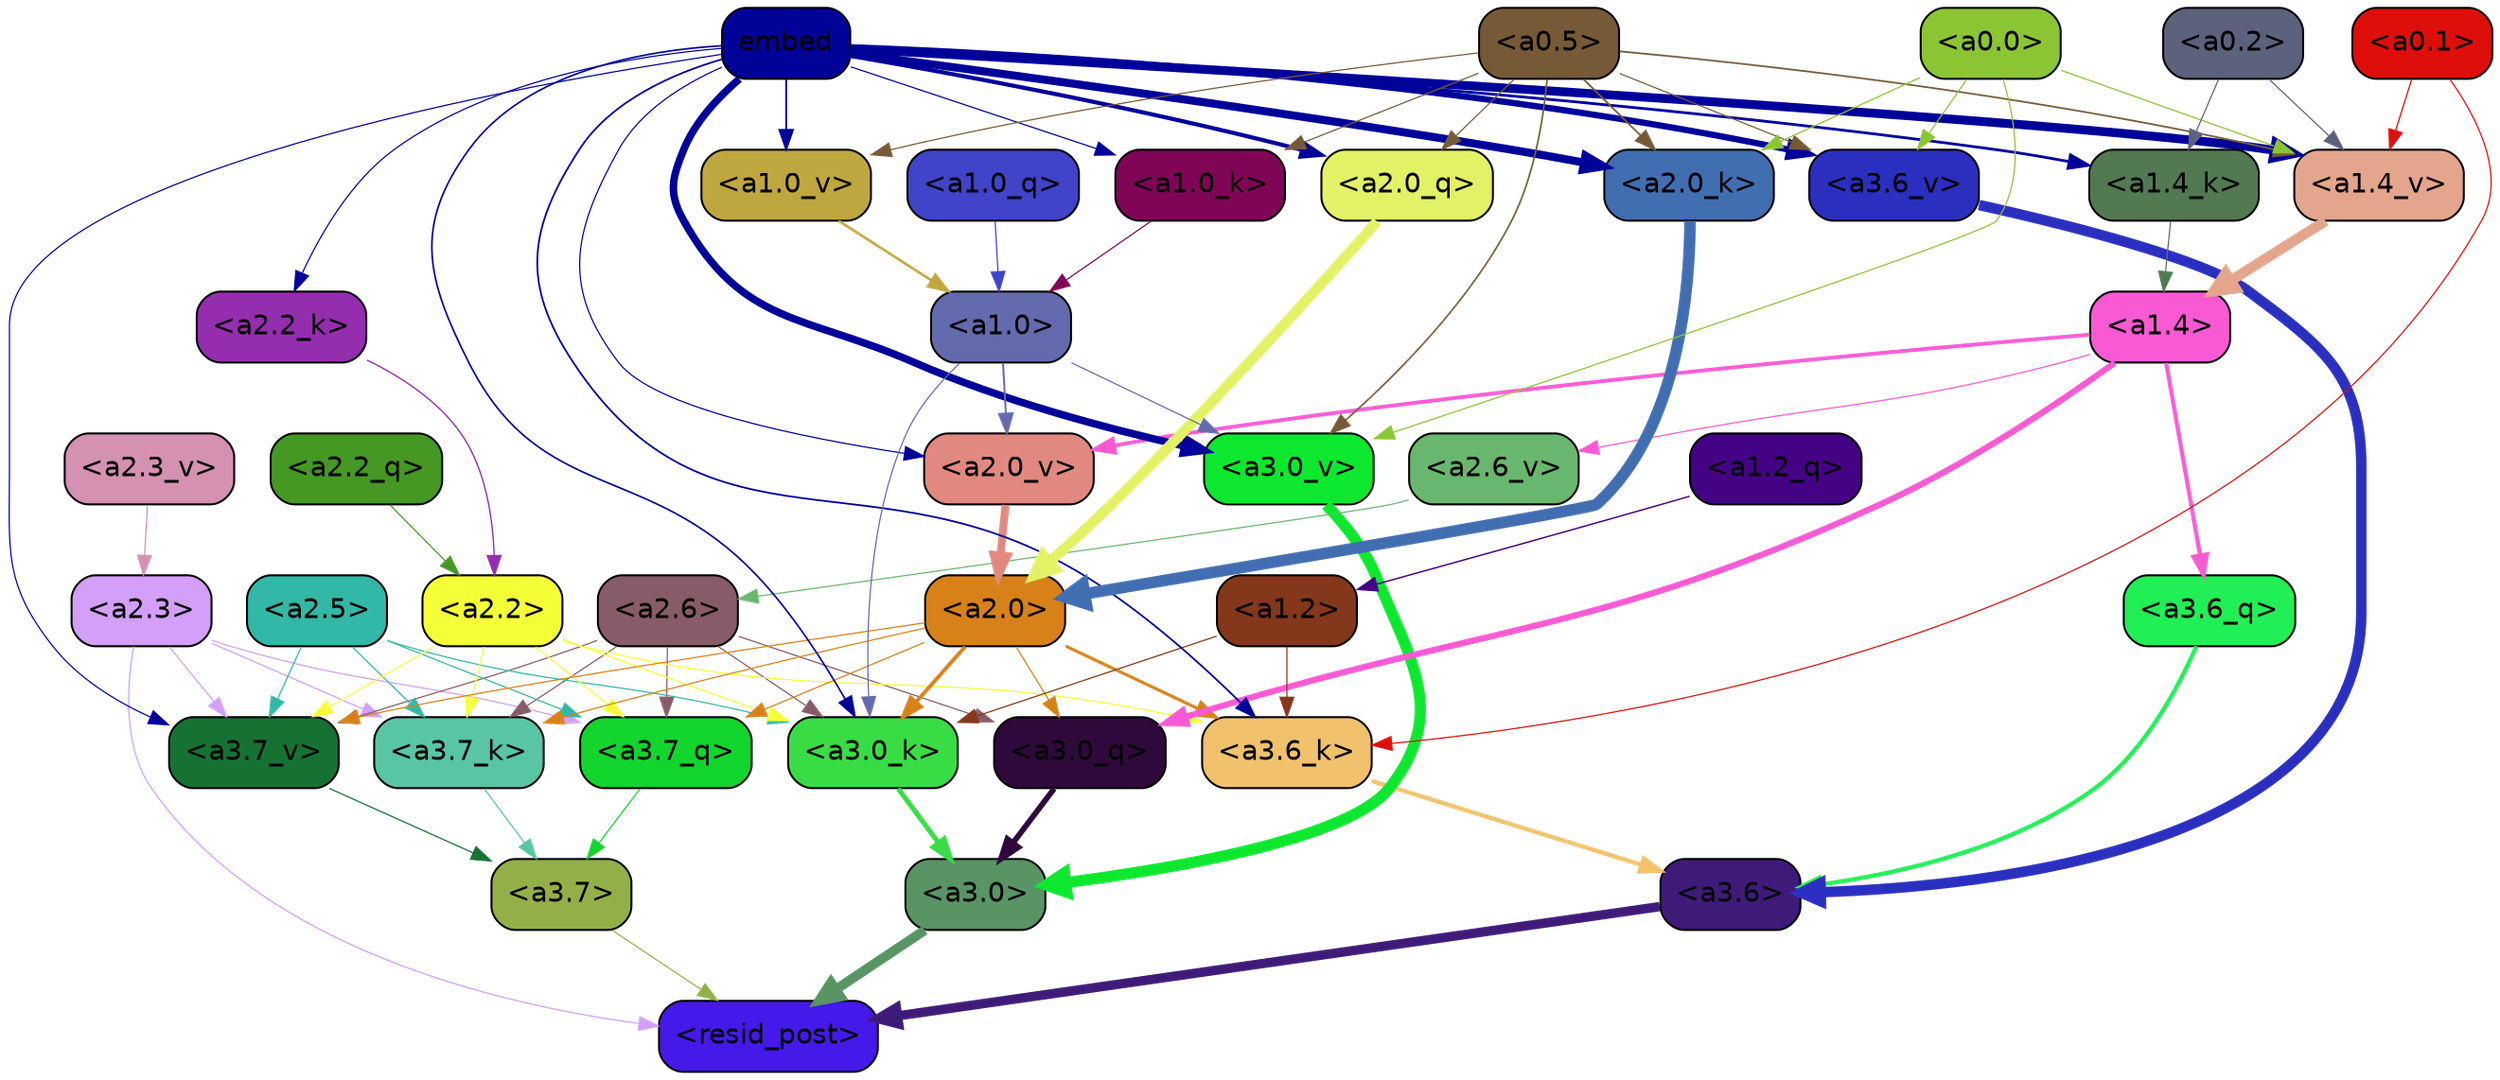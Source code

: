 strict digraph "" {
	graph [bgcolor=transparent,
		layout=dot,
		overlap=false,
		splines=true
	];
	"<a3.7>"	[color=black,
		fillcolor="#93b048",
		fontname=Helvetica,
		shape=box,
		style="filled, rounded"];
	"<resid_post>"	[color=black,
		fillcolor="#4519e9",
		fontname=Helvetica,
		shape=box,
		style="filled, rounded"];
	"<a3.7>" -> "<resid_post>"	[color="#93b048",
		penwidth=0.6];
	"<a3.6>"	[color=black,
		fillcolor="#3f1b79",
		fontname=Helvetica,
		shape=box,
		style="filled, rounded"];
	"<a3.6>" -> "<resid_post>"	[color="#3f1b79",
		penwidth=4.751592040061951];
	"<a3.0>"	[color=black,
		fillcolor="#599465",
		fontname=Helvetica,
		shape=box,
		style="filled, rounded"];
	"<a3.0>" -> "<resid_post>"	[color="#599465",
		penwidth=4.904066681861877];
	"<a2.3>"	[color=black,
		fillcolor="#d39ff8",
		fontname=Helvetica,
		shape=box,
		style="filled, rounded"];
	"<a2.3>" -> "<resid_post>"	[color="#d39ff8",
		penwidth=0.6];
	"<a3.7_q>"	[color=black,
		fillcolor="#12d52d",
		fontname=Helvetica,
		shape=box,
		style="filled, rounded"];
	"<a2.3>" -> "<a3.7_q>"	[color="#d39ff8",
		penwidth=0.6];
	"<a3.7_k>"	[color=black,
		fillcolor="#58c5a5",
		fontname=Helvetica,
		shape=box,
		style="filled, rounded"];
	"<a2.3>" -> "<a3.7_k>"	[color="#d39ff8",
		penwidth=0.6069068089127541];
	"<a3.7_v>"	[color=black,
		fillcolor="#167233",
		fontname=Helvetica,
		shape=box,
		style="filled, rounded"];
	"<a2.3>" -> "<a3.7_v>"	[color="#d39ff8",
		penwidth=0.6];
	"<a3.7_q>" -> "<a3.7>"	[color="#12d52d",
		penwidth=0.6];
	"<a3.6_q>"	[color=black,
		fillcolor="#21ef56",
		fontname=Helvetica,
		shape=box,
		style="filled, rounded"];
	"<a3.6_q>" -> "<a3.6>"	[color="#21ef56",
		penwidth=2.160832464694977];
	"<a3.0_q>"	[color=black,
		fillcolor="#2f093b",
		fontname=Helvetica,
		shape=box,
		style="filled, rounded"];
	"<a3.0_q>" -> "<a3.0>"	[color="#2f093b",
		penwidth=2.870753765106201];
	"<a3.7_k>" -> "<a3.7>"	[color="#58c5a5",
		penwidth=0.6];
	"<a3.6_k>"	[color=black,
		fillcolor="#f1c16c",
		fontname=Helvetica,
		shape=box,
		style="filled, rounded"];
	"<a3.6_k>" -> "<a3.6>"	[color="#f1c16c",
		penwidth=2.13908451795578];
	"<a3.0_k>"	[color=black,
		fillcolor="#38dd45",
		fontname=Helvetica,
		shape=box,
		style="filled, rounded"];
	"<a3.0_k>" -> "<a3.0>"	[color="#38dd45",
		penwidth=2.520303964614868];
	"<a3.7_v>" -> "<a3.7>"	[color="#167233",
		penwidth=0.6];
	"<a3.6_v>"	[color=black,
		fillcolor="#2b2fbf",
		fontname=Helvetica,
		shape=box,
		style="filled, rounded"];
	"<a3.6_v>" -> "<a3.6>"	[color="#2b2fbf",
		penwidth=5.297133803367615];
	"<a3.0_v>"	[color=black,
		fillcolor="#0ce82e",
		fontname=Helvetica,
		shape=box,
		style="filled, rounded"];
	"<a3.0_v>" -> "<a3.0>"	[color="#0ce82e",
		penwidth=5.680712580680847];
	"<a2.6>"	[color=black,
		fillcolor="#885b69",
		fontname=Helvetica,
		shape=box,
		style="filled, rounded"];
	"<a2.6>" -> "<a3.7_q>"	[color="#885b69",
		penwidth=0.6];
	"<a2.6>" -> "<a3.0_q>"	[color="#885b69",
		penwidth=0.6];
	"<a2.6>" -> "<a3.7_k>"	[color="#885b69",
		penwidth=0.6];
	"<a2.6>" -> "<a3.0_k>"	[color="#885b69",
		penwidth=0.6];
	"<a2.6>" -> "<a3.7_v>"	[color="#885b69",
		penwidth=0.6];
	"<a2.5>"	[color=black,
		fillcolor="#32b8a6",
		fontname=Helvetica,
		shape=box,
		style="filled, rounded"];
	"<a2.5>" -> "<a3.7_q>"	[color="#32b8a6",
		penwidth=0.6];
	"<a2.5>" -> "<a3.7_k>"	[color="#32b8a6",
		penwidth=0.6];
	"<a2.5>" -> "<a3.0_k>"	[color="#32b8a6",
		penwidth=0.6];
	"<a2.5>" -> "<a3.7_v>"	[color="#32b8a6",
		penwidth=0.6];
	"<a2.2>"	[color=black,
		fillcolor="#f5ff38",
		fontname=Helvetica,
		shape=box,
		style="filled, rounded"];
	"<a2.2>" -> "<a3.7_q>"	[color="#f5ff38",
		penwidth=0.6];
	"<a2.2>" -> "<a3.7_k>"	[color="#f5ff38",
		penwidth=0.6];
	"<a2.2>" -> "<a3.6_k>"	[color="#f5ff38",
		penwidth=0.6];
	"<a2.2>" -> "<a3.0_k>"	[color="#f5ff38",
		penwidth=0.6];
	"<a2.2>" -> "<a3.7_v>"	[color="#f5ff38",
		penwidth=0.6];
	"<a2.0>"	[color=black,
		fillcolor="#d98119",
		fontname=Helvetica,
		shape=box,
		style="filled, rounded"];
	"<a2.0>" -> "<a3.7_q>"	[color="#d98119",
		penwidth=0.6];
	"<a2.0>" -> "<a3.0_q>"	[color="#d98119",
		penwidth=0.6];
	"<a2.0>" -> "<a3.7_k>"	[color="#d98119",
		penwidth=0.6];
	"<a2.0>" -> "<a3.6_k>"	[color="#d98119",
		penwidth=1.564806342124939];
	"<a2.0>" -> "<a3.0_k>"	[color="#d98119",
		penwidth=1.9353990852832794];
	"<a2.0>" -> "<a3.7_v>"	[color="#d98119",
		penwidth=0.6];
	"<a1.4>"	[color=black,
		fillcolor="#fa59d4",
		fontname=Helvetica,
		shape=box,
		style="filled, rounded"];
	"<a1.4>" -> "<a3.6_q>"	[color="#fa59d4",
		penwidth=2.0727532356977463];
	"<a1.4>" -> "<a3.0_q>"	[color="#fa59d4",
		penwidth=3.1279823780059814];
	"<a2.6_v>"	[color=black,
		fillcolor="#69b76e",
		fontname=Helvetica,
		shape=box,
		style="filled, rounded"];
	"<a1.4>" -> "<a2.6_v>"	[color="#fa59d4",
		penwidth=0.6];
	"<a2.0_v>"	[color=black,
		fillcolor="#e18980",
		fontname=Helvetica,
		shape=box,
		style="filled, rounded"];
	"<a1.4>" -> "<a2.0_v>"	[color="#fa59d4",
		penwidth=1.9170897603034973];
	"<a1.2>"	[color=black,
		fillcolor="#84371a",
		fontname=Helvetica,
		shape=box,
		style="filled, rounded"];
	"<a1.2>" -> "<a3.6_k>"	[color="#84371a",
		penwidth=0.6];
	"<a1.2>" -> "<a3.0_k>"	[color="#84371a",
		penwidth=0.6];
	"<a0.1>"	[color=black,
		fillcolor="#de0e0b",
		fontname=Helvetica,
		shape=box,
		style="filled, rounded"];
	"<a0.1>" -> "<a3.6_k>"	[color="#de0e0b",
		penwidth=0.6];
	"<a1.4_v>"	[color=black,
		fillcolor="#e4a58d",
		fontname=Helvetica,
		shape=box,
		style="filled, rounded"];
	"<a0.1>" -> "<a1.4_v>"	[color="#de0e0b",
		penwidth=0.6202214732766151];
	embed	[color=black,
		fillcolor="#010298",
		fontname=Helvetica,
		shape=box,
		style="filled, rounded"];
	embed -> "<a3.6_k>"	[color="#010298",
		penwidth=0.8915999233722687];
	embed -> "<a3.0_k>"	[color="#010298",
		penwidth=0.832088902592659];
	embed -> "<a3.7_v>"	[color="#010298",
		penwidth=0.6];
	embed -> "<a3.6_v>"	[color="#010298",
		penwidth=3.1840110421180725];
	embed -> "<a3.0_v>"	[color="#010298",
		penwidth=3.8132747188210487];
	"<a2.0_q>"	[color=black,
		fillcolor="#e2f165",
		fontname=Helvetica,
		shape=box,
		style="filled, rounded"];
	embed -> "<a2.0_q>"	[color="#010298",
		penwidth=2.084651827812195];
	"<a2.2_k>"	[color=black,
		fillcolor="#952daf",
		fontname=Helvetica,
		shape=box,
		style="filled, rounded"];
	embed -> "<a2.2_k>"	[color="#010298",
		penwidth=0.6];
	"<a2.0_k>"	[color=black,
		fillcolor="#416eb1",
		fontname=Helvetica,
		shape=box,
		style="filled, rounded"];
	embed -> "<a2.0_k>"	[color="#010298",
		penwidth=4.084526404738426];
	embed -> "<a2.0_v>"	[color="#010298",
		penwidth=0.6];
	"<a1.4_k>"	[color=black,
		fillcolor="#527952",
		fontname=Helvetica,
		shape=box,
		style="filled, rounded"];
	embed -> "<a1.4_k>"	[color="#010298",
		penwidth=1.3912410736083984];
	"<a1.0_k>"	[color=black,
		fillcolor="#810557",
		fontname=Helvetica,
		shape=box,
		style="filled, rounded"];
	embed -> "<a1.0_k>"	[color="#010298",
		penwidth=0.6];
	embed -> "<a1.4_v>"	[color="#010298",
		penwidth=4.4888065457344055];
	"<a1.0_v>"	[color=black,
		fillcolor="#bfa73f",
		fontname=Helvetica,
		shape=box,
		style="filled, rounded"];
	embed -> "<a1.0_v>"	[color="#010298",
		penwidth=0.8796700537204742];
	"<a1.0>"	[color=black,
		fillcolor="#636aad",
		fontname=Helvetica,
		shape=box,
		style="filled, rounded"];
	"<a1.0>" -> "<a3.0_k>"	[color="#636aad",
		penwidth=0.6];
	"<a1.0>" -> "<a3.0_v>"	[color="#636aad",
		penwidth=0.6];
	"<a1.0>" -> "<a2.0_v>"	[color="#636aad",
		penwidth=0.9450988052412868];
	"<a0.5>"	[color=black,
		fillcolor="#765a37",
		fontname=Helvetica,
		shape=box,
		style="filled, rounded"];
	"<a0.5>" -> "<a3.6_v>"	[color="#765a37",
		penwidth=0.6];
	"<a0.5>" -> "<a3.0_v>"	[color="#765a37",
		penwidth=0.8331108838319778];
	"<a0.5>" -> "<a2.0_q>"	[color="#765a37",
		penwidth=0.6];
	"<a0.5>" -> "<a2.0_k>"	[color="#765a37",
		penwidth=0.9412797391414642];
	"<a0.5>" -> "<a1.0_k>"	[color="#765a37",
		penwidth=0.6];
	"<a0.5>" -> "<a1.4_v>"	[color="#765a37",
		penwidth=0.8757842034101486];
	"<a0.5>" -> "<a1.0_v>"	[color="#765a37",
		penwidth=0.6];
	"<a0.0>"	[color=black,
		fillcolor="#8cc534",
		fontname=Helvetica,
		shape=box,
		style="filled, rounded"];
	"<a0.0>" -> "<a3.6_v>"	[color="#8cc534",
		penwidth=0.6];
	"<a0.0>" -> "<a3.0_v>"	[color="#8cc534",
		penwidth=0.6];
	"<a0.0>" -> "<a2.0_k>"	[color="#8cc534",
		penwidth=0.6];
	"<a0.0>" -> "<a1.4_v>"	[color="#8cc534",
		penwidth=0.6];
	"<a2.2_q>"	[color=black,
		fillcolor="#449823",
		fontname=Helvetica,
		shape=box,
		style="filled, rounded"];
	"<a2.2_q>" -> "<a2.2>"	[color="#449823",
		penwidth=0.6];
	"<a2.0_q>" -> "<a2.0>"	[color="#e2f165",
		penwidth=5.29856276512146];
	"<a2.2_k>" -> "<a2.2>"	[color="#952daf",
		penwidth=0.6722683310508728];
	"<a2.0_k>" -> "<a2.0>"	[color="#416eb1",
		penwidth=5.859246134757996];
	"<a2.6_v>" -> "<a2.6>"	[color="#69b76e",
		penwidth=0.6];
	"<a2.3_v>"	[color=black,
		fillcolor="#d491b1",
		fontname=Helvetica,
		shape=box,
		style="filled, rounded"];
	"<a2.3_v>" -> "<a2.3>"	[color="#d491b1",
		penwidth=0.6];
	"<a2.0_v>" -> "<a2.0>"	[color="#e18980",
		penwidth=3.9621697664260864];
	"<a1.2_q>"	[color=black,
		fillcolor="#440385",
		fontname=Helvetica,
		shape=box,
		style="filled, rounded"];
	"<a1.2_q>" -> "<a1.2>"	[color="#440385",
		penwidth=0.7185482024215162];
	"<a1.0_q>"	[color=black,
		fillcolor="#4143c8",
		fontname=Helvetica,
		shape=box,
		style="filled, rounded"];
	"<a1.0_q>" -> "<a1.0>"	[color="#4143c8",
		penwidth=0.6];
	"<a1.4_k>" -> "<a1.4>"	[color="#527952",
		penwidth=0.6];
	"<a1.0_k>" -> "<a1.0>"	[color="#810557",
		penwidth=0.6];
	"<a1.4_v>" -> "<a1.4>"	[color="#e4a58d",
		penwidth=5.280138969421387];
	"<a1.0_v>" -> "<a1.0>"	[color="#bfa73f",
		penwidth=1.318962275981903];
	"<a0.2>"	[color=black,
		fillcolor="#5c617c",
		fontname=Helvetica,
		shape=box,
		style="filled, rounded"];
	"<a0.2>" -> "<a1.4_k>"	[color="#5c617c",
		penwidth=0.6];
	"<a0.2>" -> "<a1.4_v>"	[color="#5c617c",
		penwidth=0.6];
}
